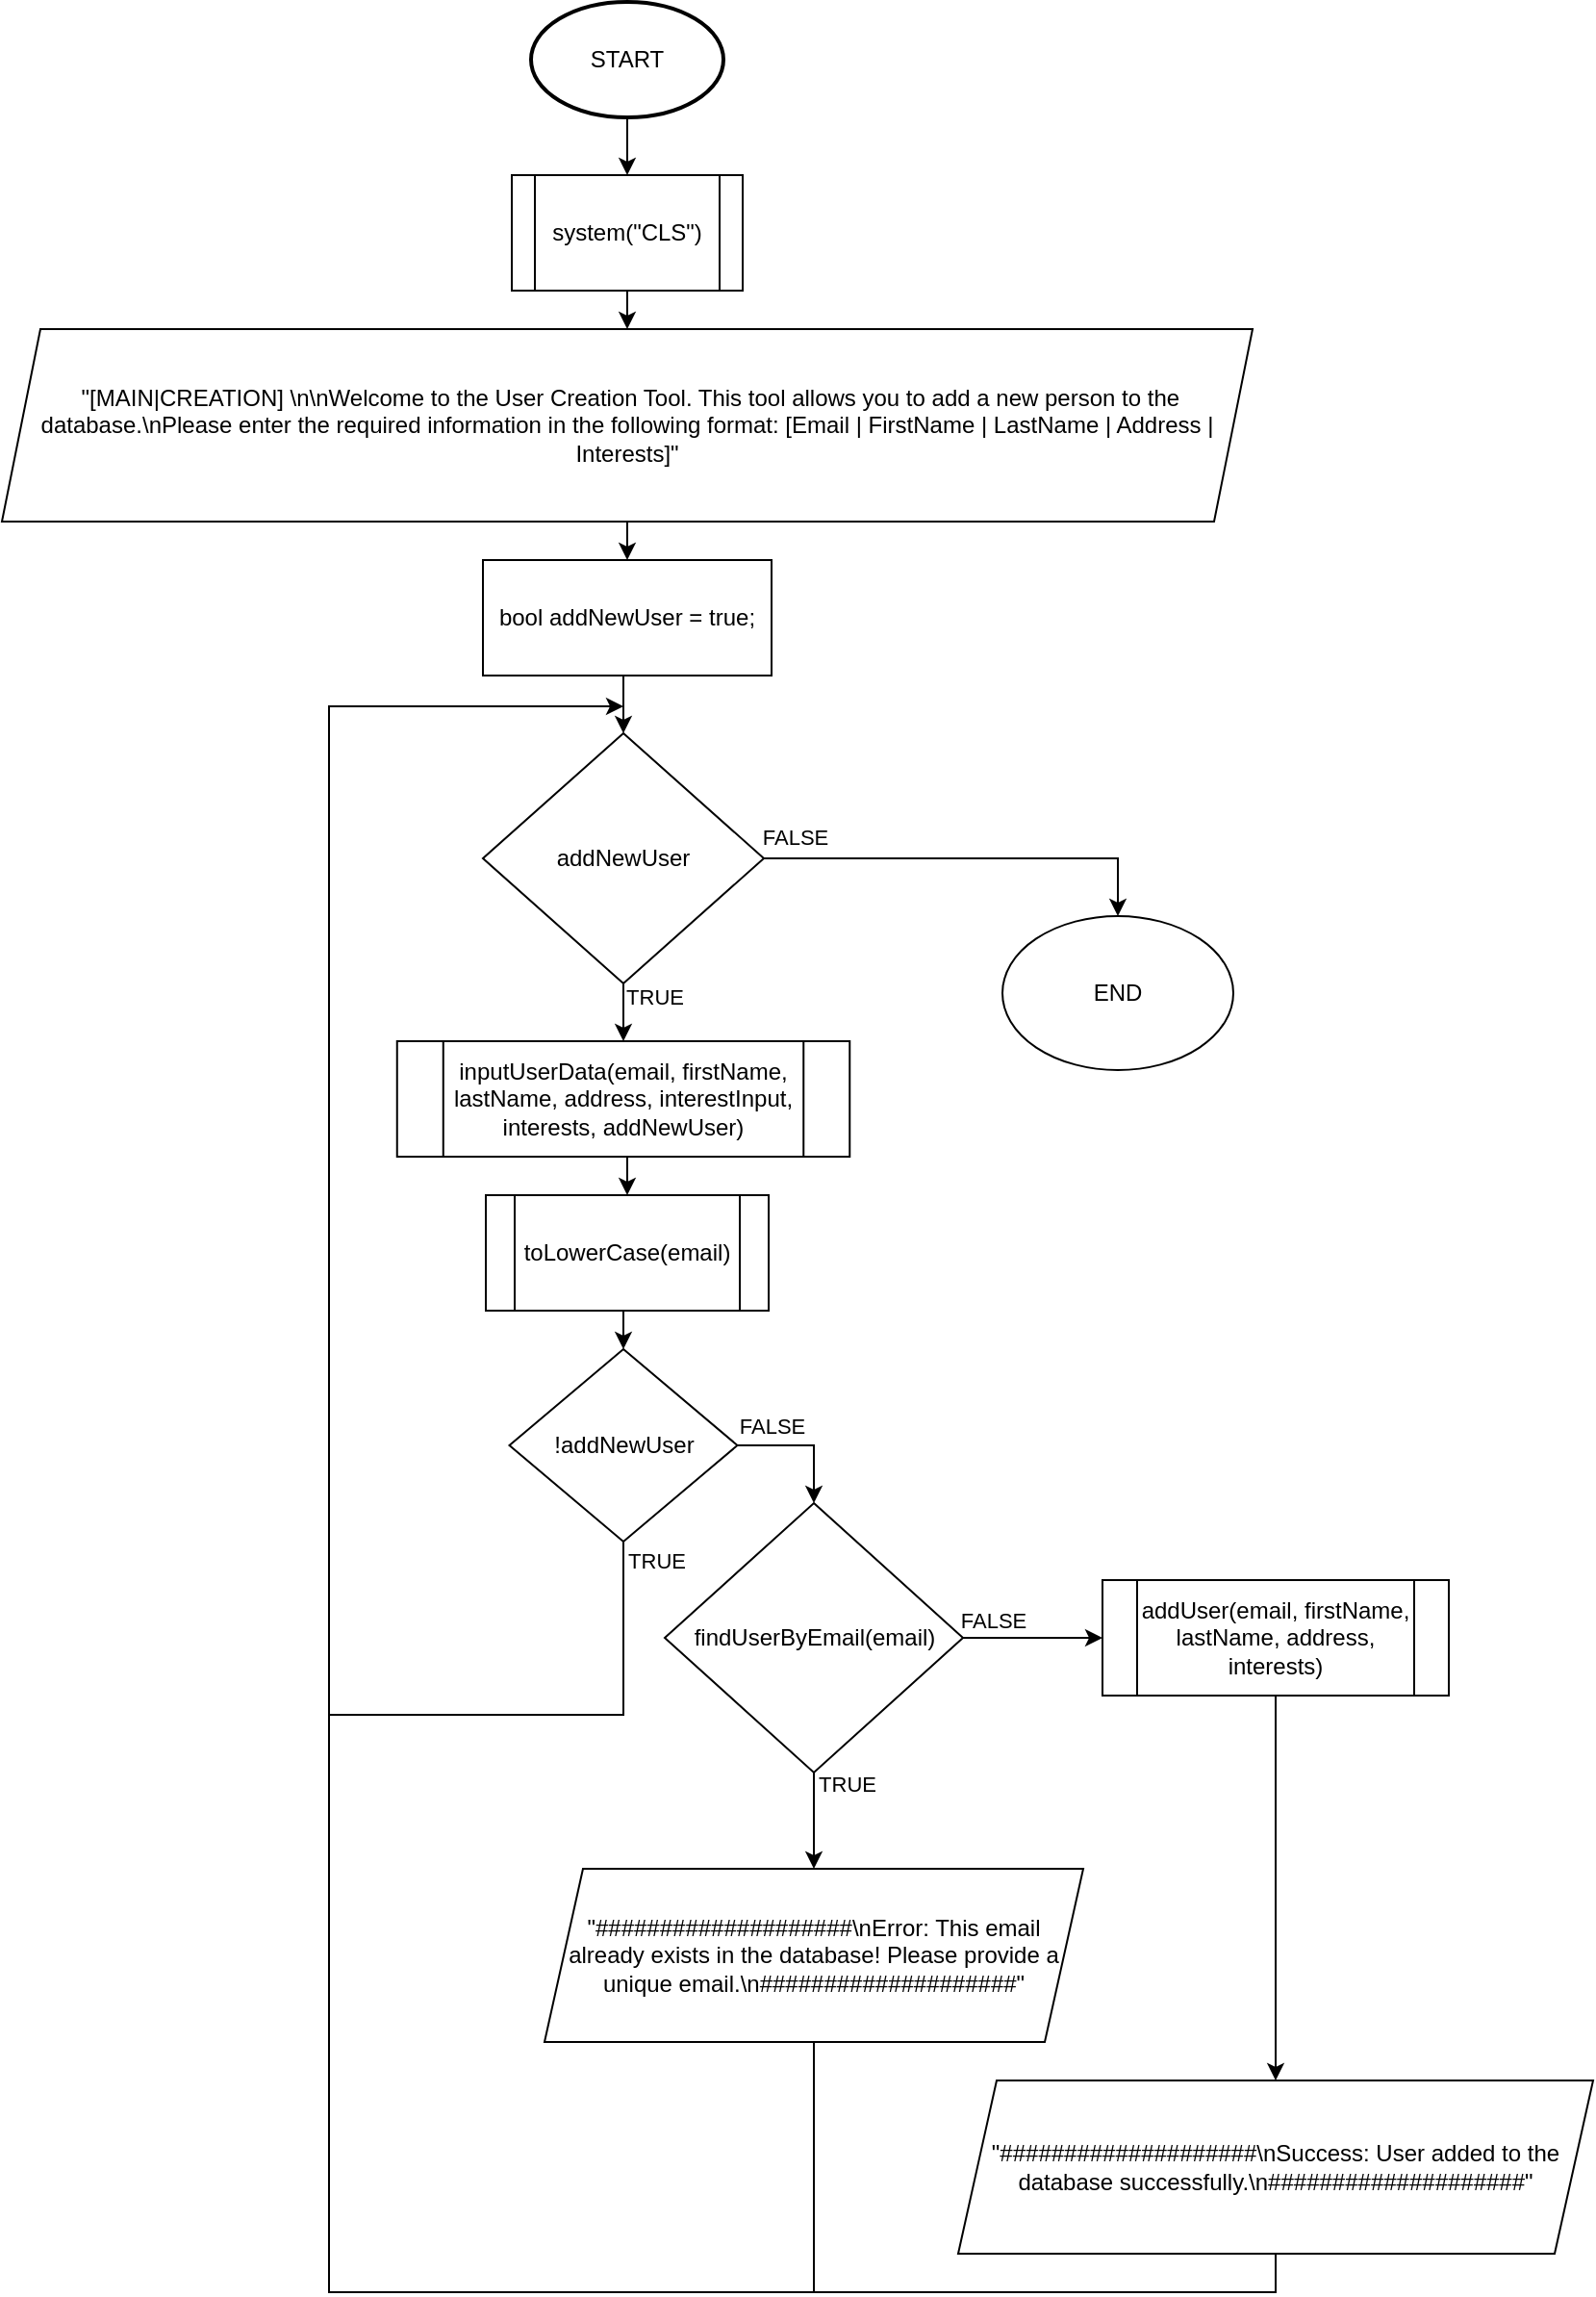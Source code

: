 <mxfile version="22.0.2" type="device">
  <diagram name="Strona-1" id="3wGATHhH0_ccHBo_ECcI">
    <mxGraphModel dx="545" dy="315" grid="1" gridSize="10" guides="1" tooltips="1" connect="1" arrows="1" fold="1" page="1" pageScale="1" pageWidth="827" pageHeight="1169" math="0" shadow="0">
      <root>
        <mxCell id="0" />
        <mxCell id="1" parent="0" />
        <mxCell id="_KkNJ8bDlk7zTrpqRT8H-10" style="edgeStyle=orthogonalEdgeStyle;rounded=0;orthogonalLoop=1;jettySize=auto;html=1;exitX=0.5;exitY=1;exitDx=0;exitDy=0;exitPerimeter=0;entryX=0.5;entryY=0;entryDx=0;entryDy=0;" parent="1" source="_KkNJ8bDlk7zTrpqRT8H-1" target="_KkNJ8bDlk7zTrpqRT8H-2" edge="1">
          <mxGeometry relative="1" as="geometry" />
        </mxCell>
        <mxCell id="_KkNJ8bDlk7zTrpqRT8H-1" value="START" style="strokeWidth=2;html=1;shape=mxgraph.flowchart.start_1;whiteSpace=wrap;" parent="1" vertex="1">
          <mxGeometry x="275" y="10" width="100" height="60" as="geometry" />
        </mxCell>
        <mxCell id="_KkNJ8bDlk7zTrpqRT8H-9" style="edgeStyle=orthogonalEdgeStyle;rounded=0;orthogonalLoop=1;jettySize=auto;html=1;exitX=0.5;exitY=1;exitDx=0;exitDy=0;entryX=0.5;entryY=0;entryDx=0;entryDy=0;" parent="1" source="_KkNJ8bDlk7zTrpqRT8H-2" target="_KkNJ8bDlk7zTrpqRT8H-3" edge="1">
          <mxGeometry relative="1" as="geometry" />
        </mxCell>
        <mxCell id="_KkNJ8bDlk7zTrpqRT8H-2" value="system(&quot;CLS&quot;)" style="shape=process;whiteSpace=wrap;html=1;backgroundOutline=1;" parent="1" vertex="1">
          <mxGeometry x="265" y="100" width="120" height="60" as="geometry" />
        </mxCell>
        <mxCell id="_KkNJ8bDlk7zTrpqRT8H-8" style="edgeStyle=orthogonalEdgeStyle;rounded=0;orthogonalLoop=1;jettySize=auto;html=1;exitX=0.5;exitY=1;exitDx=0;exitDy=0;entryX=0.5;entryY=0;entryDx=0;entryDy=0;" parent="1" source="_KkNJ8bDlk7zTrpqRT8H-3" target="_KkNJ8bDlk7zTrpqRT8H-4" edge="1">
          <mxGeometry relative="1" as="geometry" />
        </mxCell>
        <mxCell id="_KkNJ8bDlk7zTrpqRT8H-3" value="&amp;nbsp;&quot;[MAIN|CREATION] \n\nWelcome to the User Creation Tool. This tool allows you to add a new person to the database.\nPlease enter the required information in the following format: [Email | FirstName | LastName | Address | Interests]&quot;" style="shape=parallelogram;perimeter=parallelogramPerimeter;whiteSpace=wrap;html=1;fixedSize=1;" parent="1" vertex="1">
          <mxGeometry y="180" width="650" height="100" as="geometry" />
        </mxCell>
        <mxCell id="_KkNJ8bDlk7zTrpqRT8H-6" style="edgeStyle=orthogonalEdgeStyle;rounded=0;orthogonalLoop=1;jettySize=auto;html=1;exitX=0.5;exitY=1;exitDx=0;exitDy=0;entryX=0.5;entryY=0;entryDx=0;entryDy=0;" parent="1" source="_KkNJ8bDlk7zTrpqRT8H-4" target="_KkNJ8bDlk7zTrpqRT8H-5" edge="1">
          <mxGeometry relative="1" as="geometry" />
        </mxCell>
        <mxCell id="_KkNJ8bDlk7zTrpqRT8H-4" value="bool addNewUser = true;" style="rounded=0;whiteSpace=wrap;html=1;" parent="1" vertex="1">
          <mxGeometry x="250" y="300" width="150" height="60" as="geometry" />
        </mxCell>
        <mxCell id="_KkNJ8bDlk7zTrpqRT8H-12" style="edgeStyle=orthogonalEdgeStyle;rounded=0;orthogonalLoop=1;jettySize=auto;html=1;exitX=1;exitY=0.5;exitDx=0;exitDy=0;entryX=0.5;entryY=0;entryDx=0;entryDy=0;" parent="1" source="_KkNJ8bDlk7zTrpqRT8H-5" target="_KkNJ8bDlk7zTrpqRT8H-11" edge="1">
          <mxGeometry relative="1" as="geometry" />
        </mxCell>
        <mxCell id="_KkNJ8bDlk7zTrpqRT8H-39" value="FALSE" style="edgeLabel;html=1;align=center;verticalAlign=middle;resizable=0;points=[];" parent="_KkNJ8bDlk7zTrpqRT8H-12" vertex="1" connectable="0">
          <mxGeometry x="-0.747" relative="1" as="geometry">
            <mxPoint x="-11" y="-11" as="offset" />
          </mxGeometry>
        </mxCell>
        <mxCell id="_KkNJ8bDlk7zTrpqRT8H-26" style="edgeStyle=orthogonalEdgeStyle;rounded=0;orthogonalLoop=1;jettySize=auto;html=1;exitX=0.5;exitY=1;exitDx=0;exitDy=0;entryX=0.5;entryY=0;entryDx=0;entryDy=0;" parent="1" source="_KkNJ8bDlk7zTrpqRT8H-5" target="_KkNJ8bDlk7zTrpqRT8H-13" edge="1">
          <mxGeometry relative="1" as="geometry" />
        </mxCell>
        <mxCell id="_KkNJ8bDlk7zTrpqRT8H-40" value="TRUE" style="edgeLabel;html=1;align=center;verticalAlign=middle;resizable=0;points=[];" parent="_KkNJ8bDlk7zTrpqRT8H-26" vertex="1" connectable="0">
          <mxGeometry x="-0.064" relative="1" as="geometry">
            <mxPoint x="16" y="-7" as="offset" />
          </mxGeometry>
        </mxCell>
        <mxCell id="_KkNJ8bDlk7zTrpqRT8H-5" value="addNewUser" style="rhombus;whiteSpace=wrap;html=1;" parent="1" vertex="1">
          <mxGeometry x="250" y="390" width="146" height="130" as="geometry" />
        </mxCell>
        <mxCell id="_KkNJ8bDlk7zTrpqRT8H-11" value="END" style="ellipse;whiteSpace=wrap;html=1;" parent="1" vertex="1">
          <mxGeometry x="520" y="485" width="120" height="80" as="geometry" />
        </mxCell>
        <mxCell id="_KkNJ8bDlk7zTrpqRT8H-27" style="edgeStyle=orthogonalEdgeStyle;rounded=0;orthogonalLoop=1;jettySize=auto;html=1;exitX=0.5;exitY=1;exitDx=0;exitDy=0;entryX=0.5;entryY=0;entryDx=0;entryDy=0;" parent="1" source="_KkNJ8bDlk7zTrpqRT8H-13" target="_KkNJ8bDlk7zTrpqRT8H-14" edge="1">
          <mxGeometry relative="1" as="geometry" />
        </mxCell>
        <mxCell id="_KkNJ8bDlk7zTrpqRT8H-13" value="inputUserData(email, firstName, lastName, address, interestInput, interests, addNewUser)" style="shape=process;whiteSpace=wrap;html=1;backgroundOutline=1;" parent="1" vertex="1">
          <mxGeometry x="205.38" y="550" width="235.25" height="60" as="geometry" />
        </mxCell>
        <mxCell id="_KkNJ8bDlk7zTrpqRT8H-28" style="edgeStyle=orthogonalEdgeStyle;rounded=0;orthogonalLoop=1;jettySize=auto;html=1;exitX=0.5;exitY=1;exitDx=0;exitDy=0;entryX=0.5;entryY=0;entryDx=0;entryDy=0;" parent="1" source="_KkNJ8bDlk7zTrpqRT8H-14" target="_KkNJ8bDlk7zTrpqRT8H-15" edge="1">
          <mxGeometry relative="1" as="geometry" />
        </mxCell>
        <mxCell id="_KkNJ8bDlk7zTrpqRT8H-14" value="toLowerCase(email)" style="shape=process;whiteSpace=wrap;html=1;backgroundOutline=1;" parent="1" vertex="1">
          <mxGeometry x="251.5" y="630" width="147" height="60" as="geometry" />
        </mxCell>
        <mxCell id="_KkNJ8bDlk7zTrpqRT8H-19" style="edgeStyle=orthogonalEdgeStyle;rounded=0;orthogonalLoop=1;jettySize=auto;html=1;exitX=1;exitY=0.5;exitDx=0;exitDy=0;entryX=0.5;entryY=0;entryDx=0;entryDy=0;" parent="1" source="_KkNJ8bDlk7zTrpqRT8H-15" target="_KkNJ8bDlk7zTrpqRT8H-18" edge="1">
          <mxGeometry relative="1" as="geometry" />
        </mxCell>
        <mxCell id="_KkNJ8bDlk7zTrpqRT8H-35" value="FALSE" style="edgeLabel;html=1;align=center;verticalAlign=middle;resizable=0;points=[];" parent="_KkNJ8bDlk7zTrpqRT8H-19" vertex="1" connectable="0">
          <mxGeometry x="-0.73" relative="1" as="geometry">
            <mxPoint x="8" y="-10" as="offset" />
          </mxGeometry>
        </mxCell>
        <mxCell id="_KkNJ8bDlk7zTrpqRT8H-15" value="!addNewUser" style="rhombus;whiteSpace=wrap;html=1;" parent="1" vertex="1">
          <mxGeometry x="263.75" y="710" width="118.5" height="100" as="geometry" />
        </mxCell>
        <mxCell id="l4YSv0-gC36JF3NaYEgj-1" style="edgeStyle=orthogonalEdgeStyle;rounded=0;orthogonalLoop=1;jettySize=auto;html=1;exitX=1;exitY=0.5;exitDx=0;exitDy=0;entryX=0;entryY=0.5;entryDx=0;entryDy=0;" parent="1" source="_KkNJ8bDlk7zTrpqRT8H-18" target="_KkNJ8bDlk7zTrpqRT8H-22" edge="1">
          <mxGeometry relative="1" as="geometry" />
        </mxCell>
        <mxCell id="l4YSv0-gC36JF3NaYEgj-2" value="FALSE" style="edgeLabel;html=1;align=center;verticalAlign=middle;resizable=0;points=[];" parent="l4YSv0-gC36JF3NaYEgj-1" vertex="1" connectable="0">
          <mxGeometry x="-0.418" y="-1" relative="1" as="geometry">
            <mxPoint x="-6" y="-10" as="offset" />
          </mxGeometry>
        </mxCell>
        <mxCell id="Xbmf6cdT-l6geD3ap-lV-1" style="edgeStyle=orthogonalEdgeStyle;rounded=0;orthogonalLoop=1;jettySize=auto;html=1;exitX=0.5;exitY=1;exitDx=0;exitDy=0;entryX=0.5;entryY=0;entryDx=0;entryDy=0;" parent="1" source="_KkNJ8bDlk7zTrpqRT8H-18" target="_KkNJ8bDlk7zTrpqRT8H-20" edge="1">
          <mxGeometry relative="1" as="geometry" />
        </mxCell>
        <mxCell id="Xbmf6cdT-l6geD3ap-lV-2" value="TRUE" style="edgeLabel;html=1;align=center;verticalAlign=middle;resizable=0;points=[];" parent="Xbmf6cdT-l6geD3ap-lV-1" vertex="1" connectable="0">
          <mxGeometry x="-0.4" y="-5" relative="1" as="geometry">
            <mxPoint x="22" y="-9" as="offset" />
          </mxGeometry>
        </mxCell>
        <mxCell id="_KkNJ8bDlk7zTrpqRT8H-18" value="findUserByEmail(email)" style="rhombus;whiteSpace=wrap;html=1;" parent="1" vertex="1">
          <mxGeometry x="344.5" y="790" width="155" height="140" as="geometry" />
        </mxCell>
        <mxCell id="Xbmf6cdT-l6geD3ap-lV-3" style="edgeStyle=orthogonalEdgeStyle;rounded=0;orthogonalLoop=1;jettySize=auto;html=1;exitX=0.5;exitY=1;exitDx=0;exitDy=0;endArrow=none;endFill=0;" parent="1" source="_KkNJ8bDlk7zTrpqRT8H-20" edge="1">
          <mxGeometry relative="1" as="geometry">
            <mxPoint x="422" y="1200" as="targetPoint" />
          </mxGeometry>
        </mxCell>
        <mxCell id="_KkNJ8bDlk7zTrpqRT8H-20" value="&quot;####################\nError: This email already exists in the database! Please provide a unique email.\n####################&quot;" style="shape=parallelogram;perimeter=parallelogramPerimeter;whiteSpace=wrap;html=1;fixedSize=1;" parent="1" vertex="1">
          <mxGeometry x="282" y="980" width="280" height="90" as="geometry" />
        </mxCell>
        <mxCell id="_KkNJ8bDlk7zTrpqRT8H-25" style="edgeStyle=orthogonalEdgeStyle;rounded=0;orthogonalLoop=1;jettySize=auto;html=1;exitX=0.5;exitY=1;exitDx=0;exitDy=0;entryX=0.5;entryY=0;entryDx=0;entryDy=0;" parent="1" source="_KkNJ8bDlk7zTrpqRT8H-22" target="_KkNJ8bDlk7zTrpqRT8H-24" edge="1">
          <mxGeometry relative="1" as="geometry" />
        </mxCell>
        <mxCell id="_KkNJ8bDlk7zTrpqRT8H-22" value="addUser(email, firstName, lastName, address, interests)" style="shape=process;whiteSpace=wrap;html=1;backgroundOutline=1;" parent="1" vertex="1">
          <mxGeometry x="572" y="830" width="180" height="60" as="geometry" />
        </mxCell>
        <mxCell id="_KkNJ8bDlk7zTrpqRT8H-38" style="edgeStyle=orthogonalEdgeStyle;rounded=0;orthogonalLoop=1;jettySize=auto;html=1;exitX=0.5;exitY=1;exitDx=0;exitDy=0;endArrow=none;endFill=0;" parent="1" source="_KkNJ8bDlk7zTrpqRT8H-24" edge="1">
          <mxGeometry relative="1" as="geometry">
            <mxPoint x="170" y="900" as="targetPoint" />
            <mxPoint x="770" y="1180" as="sourcePoint" />
            <Array as="points">
              <mxPoint x="662" y="1200" />
              <mxPoint x="170" y="1200" />
            </Array>
          </mxGeometry>
        </mxCell>
        <mxCell id="_KkNJ8bDlk7zTrpqRT8H-24" value="&quot;####################\nSuccess: User added to the database successfully.\n####################&quot;" style="shape=parallelogram;perimeter=parallelogramPerimeter;whiteSpace=wrap;html=1;fixedSize=1;" parent="1" vertex="1">
          <mxGeometry x="497" y="1090" width="330" height="90" as="geometry" />
        </mxCell>
        <mxCell id="_KkNJ8bDlk7zTrpqRT8H-33" style="edgeStyle=orthogonalEdgeStyle;rounded=0;orthogonalLoop=1;jettySize=auto;html=1;exitX=0.5;exitY=1;exitDx=0;exitDy=0;" parent="1" source="_KkNJ8bDlk7zTrpqRT8H-15" edge="1">
          <mxGeometry relative="1" as="geometry">
            <mxPoint x="263" y="920" as="sourcePoint" />
            <mxPoint x="323" y="376" as="targetPoint" />
            <Array as="points">
              <mxPoint x="323" y="900" />
              <mxPoint x="170" y="900" />
              <mxPoint x="170" y="376" />
            </Array>
          </mxGeometry>
        </mxCell>
        <mxCell id="khvUB6jUMPK0_W0ENl5V-1" value="TRUE" style="edgeLabel;html=1;align=center;verticalAlign=middle;resizable=0;points=[];" parent="_KkNJ8bDlk7zTrpqRT8H-33" vertex="1" connectable="0">
          <mxGeometry x="-0.943" y="3" relative="1" as="geometry">
            <mxPoint x="14" y="-16" as="offset" />
          </mxGeometry>
        </mxCell>
      </root>
    </mxGraphModel>
  </diagram>
</mxfile>

